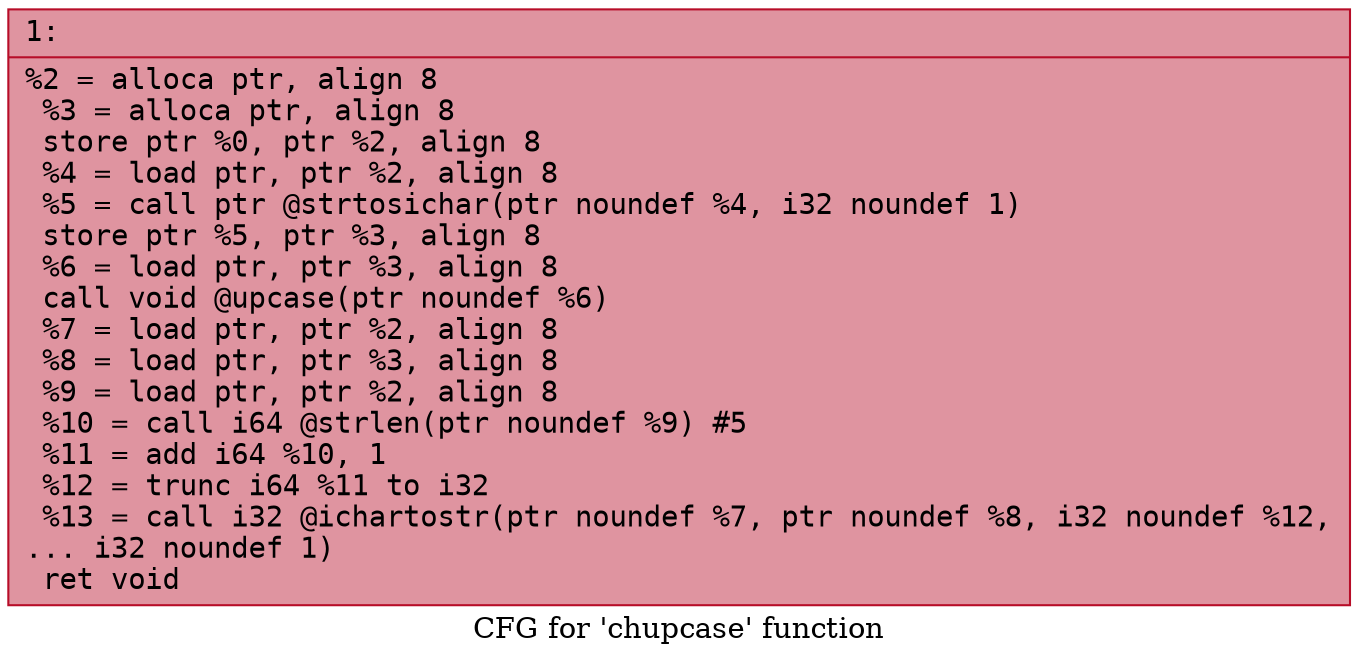 digraph "CFG for 'chupcase' function" {
	label="CFG for 'chupcase' function";

	Node0x6000000d04b0 [shape=record,color="#b70d28ff", style=filled, fillcolor="#b70d2870" fontname="Courier",label="{1:\l|  %2 = alloca ptr, align 8\l  %3 = alloca ptr, align 8\l  store ptr %0, ptr %2, align 8\l  %4 = load ptr, ptr %2, align 8\l  %5 = call ptr @strtosichar(ptr noundef %4, i32 noundef 1)\l  store ptr %5, ptr %3, align 8\l  %6 = load ptr, ptr %3, align 8\l  call void @upcase(ptr noundef %6)\l  %7 = load ptr, ptr %2, align 8\l  %8 = load ptr, ptr %3, align 8\l  %9 = load ptr, ptr %2, align 8\l  %10 = call i64 @strlen(ptr noundef %9) #5\l  %11 = add i64 %10, 1\l  %12 = trunc i64 %11 to i32\l  %13 = call i32 @ichartostr(ptr noundef %7, ptr noundef %8, i32 noundef %12,\l... i32 noundef 1)\l  ret void\l}"];
}
